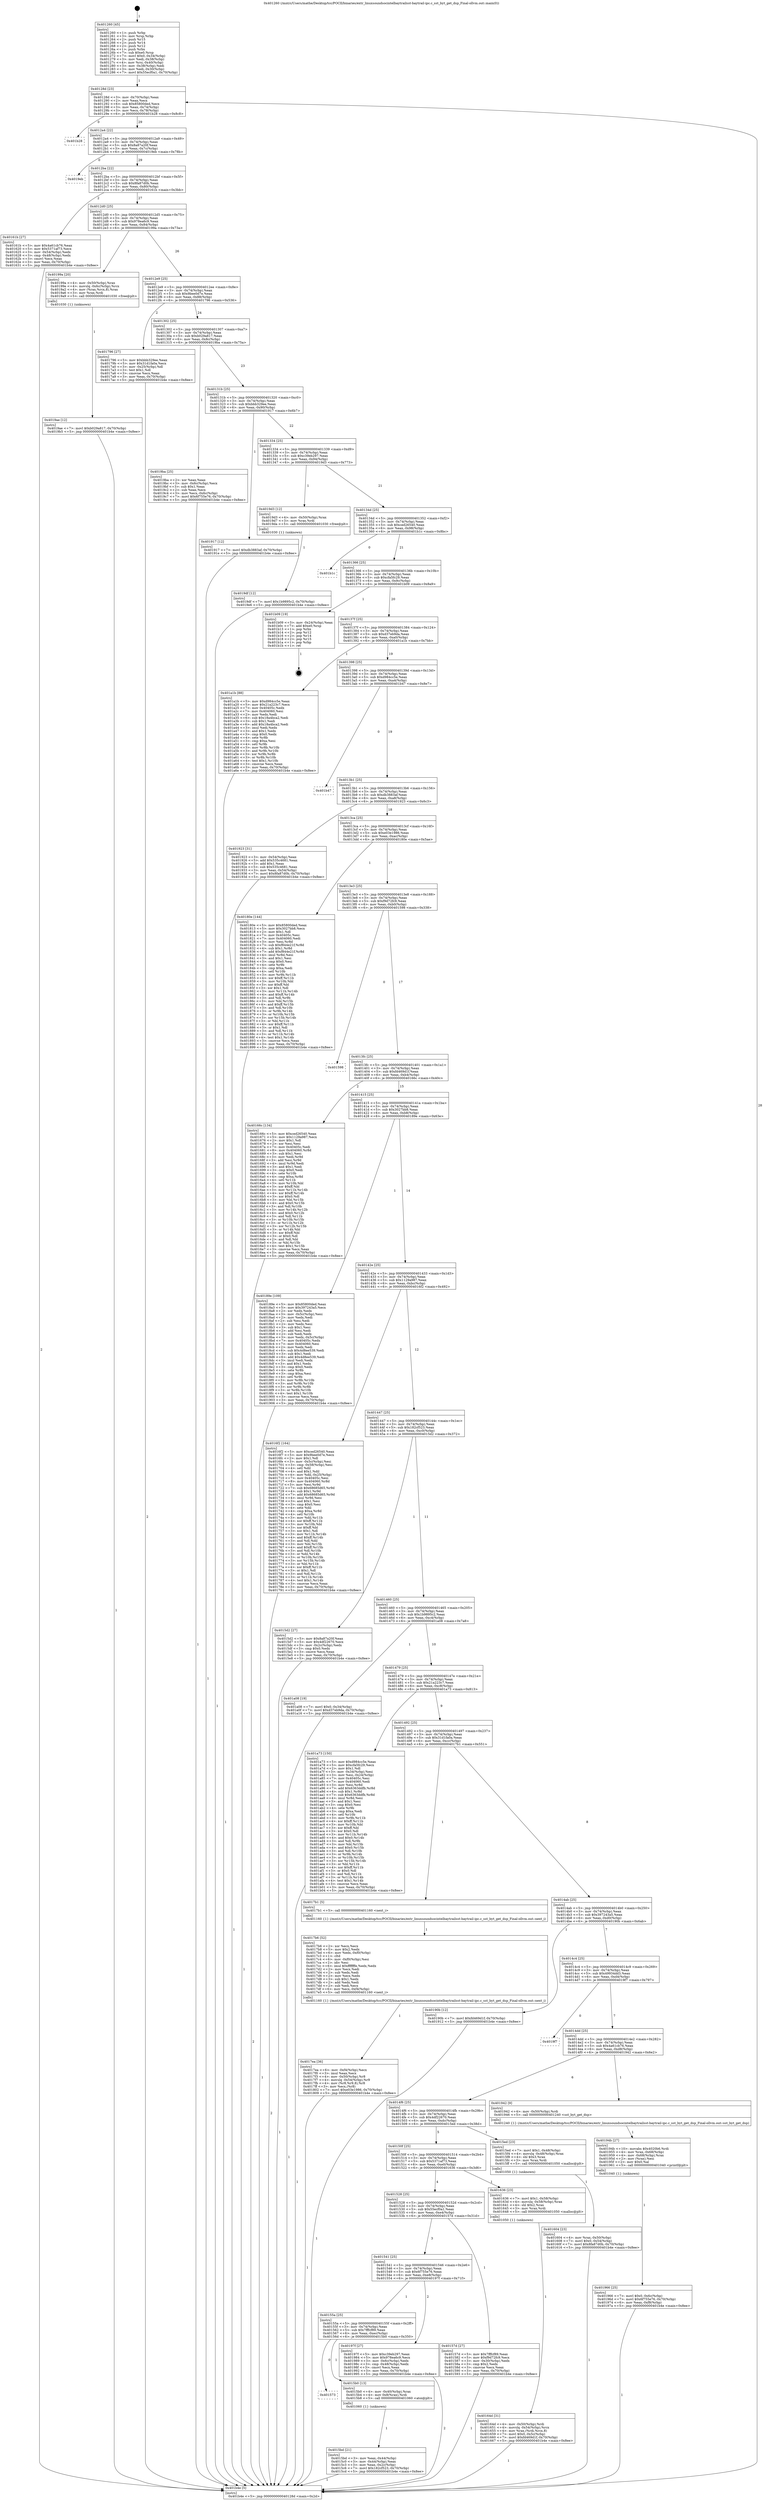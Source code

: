 digraph "0x401260" {
  label = "0x401260 (/mnt/c/Users/mathe/Desktop/tcc/POCII/binaries/extr_linuxsoundsocintelbaytrailsst-baytrail-ipc.c_sst_byt_get_dsp_Final-ollvm.out::main(0))"
  labelloc = "t"
  node[shape=record]

  Entry [label="",width=0.3,height=0.3,shape=circle,fillcolor=black,style=filled]
  "0x40128d" [label="{
     0x40128d [23]\l
     | [instrs]\l
     &nbsp;&nbsp;0x40128d \<+3\>: mov -0x70(%rbp),%eax\l
     &nbsp;&nbsp;0x401290 \<+2\>: mov %eax,%ecx\l
     &nbsp;&nbsp;0x401292 \<+6\>: sub $0x85800ded,%ecx\l
     &nbsp;&nbsp;0x401298 \<+3\>: mov %eax,-0x74(%rbp)\l
     &nbsp;&nbsp;0x40129b \<+3\>: mov %ecx,-0x78(%rbp)\l
     &nbsp;&nbsp;0x40129e \<+6\>: je 0000000000401b28 \<main+0x8c8\>\l
  }"]
  "0x401b28" [label="{
     0x401b28\l
  }", style=dashed]
  "0x4012a4" [label="{
     0x4012a4 [22]\l
     | [instrs]\l
     &nbsp;&nbsp;0x4012a4 \<+5\>: jmp 00000000004012a9 \<main+0x49\>\l
     &nbsp;&nbsp;0x4012a9 \<+3\>: mov -0x74(%rbp),%eax\l
     &nbsp;&nbsp;0x4012ac \<+5\>: sub $0x8a87a20f,%eax\l
     &nbsp;&nbsp;0x4012b1 \<+3\>: mov %eax,-0x7c(%rbp)\l
     &nbsp;&nbsp;0x4012b4 \<+6\>: je 00000000004019eb \<main+0x78b\>\l
  }"]
  Exit [label="",width=0.3,height=0.3,shape=circle,fillcolor=black,style=filled,peripheries=2]
  "0x4019eb" [label="{
     0x4019eb\l
  }", style=dashed]
  "0x4012ba" [label="{
     0x4012ba [22]\l
     | [instrs]\l
     &nbsp;&nbsp;0x4012ba \<+5\>: jmp 00000000004012bf \<main+0x5f\>\l
     &nbsp;&nbsp;0x4012bf \<+3\>: mov -0x74(%rbp),%eax\l
     &nbsp;&nbsp;0x4012c2 \<+5\>: sub $0x8fa87d0b,%eax\l
     &nbsp;&nbsp;0x4012c7 \<+3\>: mov %eax,-0x80(%rbp)\l
     &nbsp;&nbsp;0x4012ca \<+6\>: je 000000000040161b \<main+0x3bb\>\l
  }"]
  "0x4019df" [label="{
     0x4019df [12]\l
     | [instrs]\l
     &nbsp;&nbsp;0x4019df \<+7\>: movl $0x1b9895c2,-0x70(%rbp)\l
     &nbsp;&nbsp;0x4019e6 \<+5\>: jmp 0000000000401b4e \<main+0x8ee\>\l
  }"]
  "0x40161b" [label="{
     0x40161b [27]\l
     | [instrs]\l
     &nbsp;&nbsp;0x40161b \<+5\>: mov $0x4a61cb76,%eax\l
     &nbsp;&nbsp;0x401620 \<+5\>: mov $0x5371af73,%ecx\l
     &nbsp;&nbsp;0x401625 \<+3\>: mov -0x54(%rbp),%edx\l
     &nbsp;&nbsp;0x401628 \<+3\>: cmp -0x48(%rbp),%edx\l
     &nbsp;&nbsp;0x40162b \<+3\>: cmovl %ecx,%eax\l
     &nbsp;&nbsp;0x40162e \<+3\>: mov %eax,-0x70(%rbp)\l
     &nbsp;&nbsp;0x401631 \<+5\>: jmp 0000000000401b4e \<main+0x8ee\>\l
  }"]
  "0x4012d0" [label="{
     0x4012d0 [25]\l
     | [instrs]\l
     &nbsp;&nbsp;0x4012d0 \<+5\>: jmp 00000000004012d5 \<main+0x75\>\l
     &nbsp;&nbsp;0x4012d5 \<+3\>: mov -0x74(%rbp),%eax\l
     &nbsp;&nbsp;0x4012d8 \<+5\>: sub $0x978ea6c9,%eax\l
     &nbsp;&nbsp;0x4012dd \<+6\>: mov %eax,-0x84(%rbp)\l
     &nbsp;&nbsp;0x4012e3 \<+6\>: je 000000000040199a \<main+0x73a\>\l
  }"]
  "0x4019ae" [label="{
     0x4019ae [12]\l
     | [instrs]\l
     &nbsp;&nbsp;0x4019ae \<+7\>: movl $0xb029a817,-0x70(%rbp)\l
     &nbsp;&nbsp;0x4019b5 \<+5\>: jmp 0000000000401b4e \<main+0x8ee\>\l
  }"]
  "0x40199a" [label="{
     0x40199a [20]\l
     | [instrs]\l
     &nbsp;&nbsp;0x40199a \<+4\>: mov -0x50(%rbp),%rax\l
     &nbsp;&nbsp;0x40199e \<+4\>: movslq -0x6c(%rbp),%rcx\l
     &nbsp;&nbsp;0x4019a2 \<+4\>: mov (%rax,%rcx,8),%rax\l
     &nbsp;&nbsp;0x4019a6 \<+3\>: mov %rax,%rdi\l
     &nbsp;&nbsp;0x4019a9 \<+5\>: call 0000000000401030 \<free@plt\>\l
     | [calls]\l
     &nbsp;&nbsp;0x401030 \{1\} (unknown)\l
  }"]
  "0x4012e9" [label="{
     0x4012e9 [25]\l
     | [instrs]\l
     &nbsp;&nbsp;0x4012e9 \<+5\>: jmp 00000000004012ee \<main+0x8e\>\l
     &nbsp;&nbsp;0x4012ee \<+3\>: mov -0x74(%rbp),%eax\l
     &nbsp;&nbsp;0x4012f1 \<+5\>: sub $0x9bee0d7e,%eax\l
     &nbsp;&nbsp;0x4012f6 \<+6\>: mov %eax,-0x88(%rbp)\l
     &nbsp;&nbsp;0x4012fc \<+6\>: je 0000000000401796 \<main+0x536\>\l
  }"]
  "0x401966" [label="{
     0x401966 [25]\l
     | [instrs]\l
     &nbsp;&nbsp;0x401966 \<+7\>: movl $0x0,-0x6c(%rbp)\l
     &nbsp;&nbsp;0x40196d \<+7\>: movl $0x6f755e76,-0x70(%rbp)\l
     &nbsp;&nbsp;0x401974 \<+6\>: mov %eax,-0xf8(%rbp)\l
     &nbsp;&nbsp;0x40197a \<+5\>: jmp 0000000000401b4e \<main+0x8ee\>\l
  }"]
  "0x401796" [label="{
     0x401796 [27]\l
     | [instrs]\l
     &nbsp;&nbsp;0x401796 \<+5\>: mov $0xbbb329ee,%eax\l
     &nbsp;&nbsp;0x40179b \<+5\>: mov $0x31d1fa0a,%ecx\l
     &nbsp;&nbsp;0x4017a0 \<+3\>: mov -0x25(%rbp),%dl\l
     &nbsp;&nbsp;0x4017a3 \<+3\>: test $0x1,%dl\l
     &nbsp;&nbsp;0x4017a6 \<+3\>: cmovne %ecx,%eax\l
     &nbsp;&nbsp;0x4017a9 \<+3\>: mov %eax,-0x70(%rbp)\l
     &nbsp;&nbsp;0x4017ac \<+5\>: jmp 0000000000401b4e \<main+0x8ee\>\l
  }"]
  "0x401302" [label="{
     0x401302 [25]\l
     | [instrs]\l
     &nbsp;&nbsp;0x401302 \<+5\>: jmp 0000000000401307 \<main+0xa7\>\l
     &nbsp;&nbsp;0x401307 \<+3\>: mov -0x74(%rbp),%eax\l
     &nbsp;&nbsp;0x40130a \<+5\>: sub $0xb029a817,%eax\l
     &nbsp;&nbsp;0x40130f \<+6\>: mov %eax,-0x8c(%rbp)\l
     &nbsp;&nbsp;0x401315 \<+6\>: je 00000000004019ba \<main+0x75a\>\l
  }"]
  "0x40194b" [label="{
     0x40194b [27]\l
     | [instrs]\l
     &nbsp;&nbsp;0x40194b \<+10\>: movabs $0x4020b6,%rdi\l
     &nbsp;&nbsp;0x401955 \<+4\>: mov %rax,-0x68(%rbp)\l
     &nbsp;&nbsp;0x401959 \<+4\>: mov -0x68(%rbp),%rax\l
     &nbsp;&nbsp;0x40195d \<+2\>: mov (%rax),%esi\l
     &nbsp;&nbsp;0x40195f \<+2\>: mov $0x0,%al\l
     &nbsp;&nbsp;0x401961 \<+5\>: call 0000000000401040 \<printf@plt\>\l
     | [calls]\l
     &nbsp;&nbsp;0x401040 \{1\} (unknown)\l
  }"]
  "0x4019ba" [label="{
     0x4019ba [25]\l
     | [instrs]\l
     &nbsp;&nbsp;0x4019ba \<+2\>: xor %eax,%eax\l
     &nbsp;&nbsp;0x4019bc \<+3\>: mov -0x6c(%rbp),%ecx\l
     &nbsp;&nbsp;0x4019bf \<+3\>: sub $0x1,%eax\l
     &nbsp;&nbsp;0x4019c2 \<+2\>: sub %eax,%ecx\l
     &nbsp;&nbsp;0x4019c4 \<+3\>: mov %ecx,-0x6c(%rbp)\l
     &nbsp;&nbsp;0x4019c7 \<+7\>: movl $0x6f755e76,-0x70(%rbp)\l
     &nbsp;&nbsp;0x4019ce \<+5\>: jmp 0000000000401b4e \<main+0x8ee\>\l
  }"]
  "0x40131b" [label="{
     0x40131b [25]\l
     | [instrs]\l
     &nbsp;&nbsp;0x40131b \<+5\>: jmp 0000000000401320 \<main+0xc0\>\l
     &nbsp;&nbsp;0x401320 \<+3\>: mov -0x74(%rbp),%eax\l
     &nbsp;&nbsp;0x401323 \<+5\>: sub $0xbbb329ee,%eax\l
     &nbsp;&nbsp;0x401328 \<+6\>: mov %eax,-0x90(%rbp)\l
     &nbsp;&nbsp;0x40132e \<+6\>: je 0000000000401917 \<main+0x6b7\>\l
  }"]
  "0x4017ea" [label="{
     0x4017ea [36]\l
     | [instrs]\l
     &nbsp;&nbsp;0x4017ea \<+6\>: mov -0xf4(%rbp),%ecx\l
     &nbsp;&nbsp;0x4017f0 \<+3\>: imul %eax,%ecx\l
     &nbsp;&nbsp;0x4017f3 \<+4\>: mov -0x50(%rbp),%r8\l
     &nbsp;&nbsp;0x4017f7 \<+4\>: movslq -0x54(%rbp),%r9\l
     &nbsp;&nbsp;0x4017fb \<+4\>: mov (%r8,%r9,8),%r8\l
     &nbsp;&nbsp;0x4017ff \<+3\>: mov %ecx,(%r8)\l
     &nbsp;&nbsp;0x401802 \<+7\>: movl $0xe03e1986,-0x70(%rbp)\l
     &nbsp;&nbsp;0x401809 \<+5\>: jmp 0000000000401b4e \<main+0x8ee\>\l
  }"]
  "0x401917" [label="{
     0x401917 [12]\l
     | [instrs]\l
     &nbsp;&nbsp;0x401917 \<+7\>: movl $0xdb3883af,-0x70(%rbp)\l
     &nbsp;&nbsp;0x40191e \<+5\>: jmp 0000000000401b4e \<main+0x8ee\>\l
  }"]
  "0x401334" [label="{
     0x401334 [25]\l
     | [instrs]\l
     &nbsp;&nbsp;0x401334 \<+5\>: jmp 0000000000401339 \<main+0xd9\>\l
     &nbsp;&nbsp;0x401339 \<+3\>: mov -0x74(%rbp),%eax\l
     &nbsp;&nbsp;0x40133c \<+5\>: sub $0xc39eb297,%eax\l
     &nbsp;&nbsp;0x401341 \<+6\>: mov %eax,-0x94(%rbp)\l
     &nbsp;&nbsp;0x401347 \<+6\>: je 00000000004019d3 \<main+0x773\>\l
  }"]
  "0x4017b6" [label="{
     0x4017b6 [52]\l
     | [instrs]\l
     &nbsp;&nbsp;0x4017b6 \<+2\>: xor %ecx,%ecx\l
     &nbsp;&nbsp;0x4017b8 \<+5\>: mov $0x2,%edx\l
     &nbsp;&nbsp;0x4017bd \<+6\>: mov %edx,-0xf0(%rbp)\l
     &nbsp;&nbsp;0x4017c3 \<+1\>: cltd\l
     &nbsp;&nbsp;0x4017c4 \<+6\>: mov -0xf0(%rbp),%esi\l
     &nbsp;&nbsp;0x4017ca \<+2\>: idiv %esi\l
     &nbsp;&nbsp;0x4017cc \<+6\>: imul $0xfffffffe,%edx,%edx\l
     &nbsp;&nbsp;0x4017d2 \<+2\>: mov %ecx,%edi\l
     &nbsp;&nbsp;0x4017d4 \<+2\>: sub %edx,%edi\l
     &nbsp;&nbsp;0x4017d6 \<+2\>: mov %ecx,%edx\l
     &nbsp;&nbsp;0x4017d8 \<+3\>: sub $0x1,%edx\l
     &nbsp;&nbsp;0x4017db \<+2\>: add %edx,%edi\l
     &nbsp;&nbsp;0x4017dd \<+2\>: sub %edi,%ecx\l
     &nbsp;&nbsp;0x4017df \<+6\>: mov %ecx,-0xf4(%rbp)\l
     &nbsp;&nbsp;0x4017e5 \<+5\>: call 0000000000401160 \<next_i\>\l
     | [calls]\l
     &nbsp;&nbsp;0x401160 \{1\} (/mnt/c/Users/mathe/Desktop/tcc/POCII/binaries/extr_linuxsoundsocintelbaytrailsst-baytrail-ipc.c_sst_byt_get_dsp_Final-ollvm.out::next_i)\l
  }"]
  "0x4019d3" [label="{
     0x4019d3 [12]\l
     | [instrs]\l
     &nbsp;&nbsp;0x4019d3 \<+4\>: mov -0x50(%rbp),%rax\l
     &nbsp;&nbsp;0x4019d7 \<+3\>: mov %rax,%rdi\l
     &nbsp;&nbsp;0x4019da \<+5\>: call 0000000000401030 \<free@plt\>\l
     | [calls]\l
     &nbsp;&nbsp;0x401030 \{1\} (unknown)\l
  }"]
  "0x40134d" [label="{
     0x40134d [25]\l
     | [instrs]\l
     &nbsp;&nbsp;0x40134d \<+5\>: jmp 0000000000401352 \<main+0xf2\>\l
     &nbsp;&nbsp;0x401352 \<+3\>: mov -0x74(%rbp),%eax\l
     &nbsp;&nbsp;0x401355 \<+5\>: sub $0xced26540,%eax\l
     &nbsp;&nbsp;0x40135a \<+6\>: mov %eax,-0x98(%rbp)\l
     &nbsp;&nbsp;0x401360 \<+6\>: je 0000000000401b1c \<main+0x8bc\>\l
  }"]
  "0x40164d" [label="{
     0x40164d [31]\l
     | [instrs]\l
     &nbsp;&nbsp;0x40164d \<+4\>: mov -0x50(%rbp),%rdi\l
     &nbsp;&nbsp;0x401651 \<+4\>: movslq -0x54(%rbp),%rcx\l
     &nbsp;&nbsp;0x401655 \<+4\>: mov %rax,(%rdi,%rcx,8)\l
     &nbsp;&nbsp;0x401659 \<+7\>: movl $0x0,-0x5c(%rbp)\l
     &nbsp;&nbsp;0x401660 \<+7\>: movl $0xfd469d1f,-0x70(%rbp)\l
     &nbsp;&nbsp;0x401667 \<+5\>: jmp 0000000000401b4e \<main+0x8ee\>\l
  }"]
  "0x401b1c" [label="{
     0x401b1c\l
  }", style=dashed]
  "0x401366" [label="{
     0x401366 [25]\l
     | [instrs]\l
     &nbsp;&nbsp;0x401366 \<+5\>: jmp 000000000040136b \<main+0x10b\>\l
     &nbsp;&nbsp;0x40136b \<+3\>: mov -0x74(%rbp),%eax\l
     &nbsp;&nbsp;0x40136e \<+5\>: sub $0xcfa5fc29,%eax\l
     &nbsp;&nbsp;0x401373 \<+6\>: mov %eax,-0x9c(%rbp)\l
     &nbsp;&nbsp;0x401379 \<+6\>: je 0000000000401b09 \<main+0x8a9\>\l
  }"]
  "0x401604" [label="{
     0x401604 [23]\l
     | [instrs]\l
     &nbsp;&nbsp;0x401604 \<+4\>: mov %rax,-0x50(%rbp)\l
     &nbsp;&nbsp;0x401608 \<+7\>: movl $0x0,-0x54(%rbp)\l
     &nbsp;&nbsp;0x40160f \<+7\>: movl $0x8fa87d0b,-0x70(%rbp)\l
     &nbsp;&nbsp;0x401616 \<+5\>: jmp 0000000000401b4e \<main+0x8ee\>\l
  }"]
  "0x401b09" [label="{
     0x401b09 [19]\l
     | [instrs]\l
     &nbsp;&nbsp;0x401b09 \<+3\>: mov -0x24(%rbp),%eax\l
     &nbsp;&nbsp;0x401b0c \<+7\>: add $0xe0,%rsp\l
     &nbsp;&nbsp;0x401b13 \<+1\>: pop %rbx\l
     &nbsp;&nbsp;0x401b14 \<+2\>: pop %r12\l
     &nbsp;&nbsp;0x401b16 \<+2\>: pop %r14\l
     &nbsp;&nbsp;0x401b18 \<+2\>: pop %r15\l
     &nbsp;&nbsp;0x401b1a \<+1\>: pop %rbp\l
     &nbsp;&nbsp;0x401b1b \<+1\>: ret\l
  }"]
  "0x40137f" [label="{
     0x40137f [25]\l
     | [instrs]\l
     &nbsp;&nbsp;0x40137f \<+5\>: jmp 0000000000401384 \<main+0x124\>\l
     &nbsp;&nbsp;0x401384 \<+3\>: mov -0x74(%rbp),%eax\l
     &nbsp;&nbsp;0x401387 \<+5\>: sub $0xd37eb9da,%eax\l
     &nbsp;&nbsp;0x40138c \<+6\>: mov %eax,-0xa0(%rbp)\l
     &nbsp;&nbsp;0x401392 \<+6\>: je 0000000000401a1b \<main+0x7bb\>\l
  }"]
  "0x4015bd" [label="{
     0x4015bd [21]\l
     | [instrs]\l
     &nbsp;&nbsp;0x4015bd \<+3\>: mov %eax,-0x44(%rbp)\l
     &nbsp;&nbsp;0x4015c0 \<+3\>: mov -0x44(%rbp),%eax\l
     &nbsp;&nbsp;0x4015c3 \<+3\>: mov %eax,-0x2c(%rbp)\l
     &nbsp;&nbsp;0x4015c6 \<+7\>: movl $0x182cf523,-0x70(%rbp)\l
     &nbsp;&nbsp;0x4015cd \<+5\>: jmp 0000000000401b4e \<main+0x8ee\>\l
  }"]
  "0x401a1b" [label="{
     0x401a1b [88]\l
     | [instrs]\l
     &nbsp;&nbsp;0x401a1b \<+5\>: mov $0xd984cc5e,%eax\l
     &nbsp;&nbsp;0x401a20 \<+5\>: mov $0x21a223c7,%ecx\l
     &nbsp;&nbsp;0x401a25 \<+7\>: mov 0x40405c,%edx\l
     &nbsp;&nbsp;0x401a2c \<+7\>: mov 0x404060,%esi\l
     &nbsp;&nbsp;0x401a33 \<+2\>: mov %edx,%edi\l
     &nbsp;&nbsp;0x401a35 \<+6\>: sub $0x18a4bca2,%edi\l
     &nbsp;&nbsp;0x401a3b \<+3\>: sub $0x1,%edi\l
     &nbsp;&nbsp;0x401a3e \<+6\>: add $0x18a4bca2,%edi\l
     &nbsp;&nbsp;0x401a44 \<+3\>: imul %edi,%edx\l
     &nbsp;&nbsp;0x401a47 \<+3\>: and $0x1,%edx\l
     &nbsp;&nbsp;0x401a4a \<+3\>: cmp $0x0,%edx\l
     &nbsp;&nbsp;0x401a4d \<+4\>: sete %r8b\l
     &nbsp;&nbsp;0x401a51 \<+3\>: cmp $0xa,%esi\l
     &nbsp;&nbsp;0x401a54 \<+4\>: setl %r9b\l
     &nbsp;&nbsp;0x401a58 \<+3\>: mov %r8b,%r10b\l
     &nbsp;&nbsp;0x401a5b \<+3\>: and %r9b,%r10b\l
     &nbsp;&nbsp;0x401a5e \<+3\>: xor %r9b,%r8b\l
     &nbsp;&nbsp;0x401a61 \<+3\>: or %r8b,%r10b\l
     &nbsp;&nbsp;0x401a64 \<+4\>: test $0x1,%r10b\l
     &nbsp;&nbsp;0x401a68 \<+3\>: cmovne %ecx,%eax\l
     &nbsp;&nbsp;0x401a6b \<+3\>: mov %eax,-0x70(%rbp)\l
     &nbsp;&nbsp;0x401a6e \<+5\>: jmp 0000000000401b4e \<main+0x8ee\>\l
  }"]
  "0x401398" [label="{
     0x401398 [25]\l
     | [instrs]\l
     &nbsp;&nbsp;0x401398 \<+5\>: jmp 000000000040139d \<main+0x13d\>\l
     &nbsp;&nbsp;0x40139d \<+3\>: mov -0x74(%rbp),%eax\l
     &nbsp;&nbsp;0x4013a0 \<+5\>: sub $0xd984cc5e,%eax\l
     &nbsp;&nbsp;0x4013a5 \<+6\>: mov %eax,-0xa4(%rbp)\l
     &nbsp;&nbsp;0x4013ab \<+6\>: je 0000000000401b47 \<main+0x8e7\>\l
  }"]
  "0x401573" [label="{
     0x401573\l
  }", style=dashed]
  "0x401b47" [label="{
     0x401b47\l
  }", style=dashed]
  "0x4013b1" [label="{
     0x4013b1 [25]\l
     | [instrs]\l
     &nbsp;&nbsp;0x4013b1 \<+5\>: jmp 00000000004013b6 \<main+0x156\>\l
     &nbsp;&nbsp;0x4013b6 \<+3\>: mov -0x74(%rbp),%eax\l
     &nbsp;&nbsp;0x4013b9 \<+5\>: sub $0xdb3883af,%eax\l
     &nbsp;&nbsp;0x4013be \<+6\>: mov %eax,-0xa8(%rbp)\l
     &nbsp;&nbsp;0x4013c4 \<+6\>: je 0000000000401923 \<main+0x6c3\>\l
  }"]
  "0x4015b0" [label="{
     0x4015b0 [13]\l
     | [instrs]\l
     &nbsp;&nbsp;0x4015b0 \<+4\>: mov -0x40(%rbp),%rax\l
     &nbsp;&nbsp;0x4015b4 \<+4\>: mov 0x8(%rax),%rdi\l
     &nbsp;&nbsp;0x4015b8 \<+5\>: call 0000000000401060 \<atoi@plt\>\l
     | [calls]\l
     &nbsp;&nbsp;0x401060 \{1\} (unknown)\l
  }"]
  "0x401923" [label="{
     0x401923 [31]\l
     | [instrs]\l
     &nbsp;&nbsp;0x401923 \<+3\>: mov -0x54(%rbp),%eax\l
     &nbsp;&nbsp;0x401926 \<+5\>: add $0x535c4681,%eax\l
     &nbsp;&nbsp;0x40192b \<+3\>: add $0x1,%eax\l
     &nbsp;&nbsp;0x40192e \<+5\>: sub $0x535c4681,%eax\l
     &nbsp;&nbsp;0x401933 \<+3\>: mov %eax,-0x54(%rbp)\l
     &nbsp;&nbsp;0x401936 \<+7\>: movl $0x8fa87d0b,-0x70(%rbp)\l
     &nbsp;&nbsp;0x40193d \<+5\>: jmp 0000000000401b4e \<main+0x8ee\>\l
  }"]
  "0x4013ca" [label="{
     0x4013ca [25]\l
     | [instrs]\l
     &nbsp;&nbsp;0x4013ca \<+5\>: jmp 00000000004013cf \<main+0x16f\>\l
     &nbsp;&nbsp;0x4013cf \<+3\>: mov -0x74(%rbp),%eax\l
     &nbsp;&nbsp;0x4013d2 \<+5\>: sub $0xe03e1986,%eax\l
     &nbsp;&nbsp;0x4013d7 \<+6\>: mov %eax,-0xac(%rbp)\l
     &nbsp;&nbsp;0x4013dd \<+6\>: je 000000000040180e \<main+0x5ae\>\l
  }"]
  "0x40155a" [label="{
     0x40155a [25]\l
     | [instrs]\l
     &nbsp;&nbsp;0x40155a \<+5\>: jmp 000000000040155f \<main+0x2ff\>\l
     &nbsp;&nbsp;0x40155f \<+3\>: mov -0x74(%rbp),%eax\l
     &nbsp;&nbsp;0x401562 \<+5\>: sub $0x7fffcf89,%eax\l
     &nbsp;&nbsp;0x401567 \<+6\>: mov %eax,-0xec(%rbp)\l
     &nbsp;&nbsp;0x40156d \<+6\>: je 00000000004015b0 \<main+0x350\>\l
  }"]
  "0x40180e" [label="{
     0x40180e [144]\l
     | [instrs]\l
     &nbsp;&nbsp;0x40180e \<+5\>: mov $0x85800ded,%eax\l
     &nbsp;&nbsp;0x401813 \<+5\>: mov $0x3027bb8,%ecx\l
     &nbsp;&nbsp;0x401818 \<+2\>: mov $0x1,%dl\l
     &nbsp;&nbsp;0x40181a \<+7\>: mov 0x40405c,%esi\l
     &nbsp;&nbsp;0x401821 \<+7\>: mov 0x404060,%edi\l
     &nbsp;&nbsp;0x401828 \<+3\>: mov %esi,%r8d\l
     &nbsp;&nbsp;0x40182b \<+7\>: sub $0xf844e21f,%r8d\l
     &nbsp;&nbsp;0x401832 \<+4\>: sub $0x1,%r8d\l
     &nbsp;&nbsp;0x401836 \<+7\>: add $0xf844e21f,%r8d\l
     &nbsp;&nbsp;0x40183d \<+4\>: imul %r8d,%esi\l
     &nbsp;&nbsp;0x401841 \<+3\>: and $0x1,%esi\l
     &nbsp;&nbsp;0x401844 \<+3\>: cmp $0x0,%esi\l
     &nbsp;&nbsp;0x401847 \<+4\>: sete %r9b\l
     &nbsp;&nbsp;0x40184b \<+3\>: cmp $0xa,%edi\l
     &nbsp;&nbsp;0x40184e \<+4\>: setl %r10b\l
     &nbsp;&nbsp;0x401852 \<+3\>: mov %r9b,%r11b\l
     &nbsp;&nbsp;0x401855 \<+4\>: xor $0xff,%r11b\l
     &nbsp;&nbsp;0x401859 \<+3\>: mov %r10b,%bl\l
     &nbsp;&nbsp;0x40185c \<+3\>: xor $0xff,%bl\l
     &nbsp;&nbsp;0x40185f \<+3\>: xor $0x1,%dl\l
     &nbsp;&nbsp;0x401862 \<+3\>: mov %r11b,%r14b\l
     &nbsp;&nbsp;0x401865 \<+4\>: and $0xff,%r14b\l
     &nbsp;&nbsp;0x401869 \<+3\>: and %dl,%r9b\l
     &nbsp;&nbsp;0x40186c \<+3\>: mov %bl,%r15b\l
     &nbsp;&nbsp;0x40186f \<+4\>: and $0xff,%r15b\l
     &nbsp;&nbsp;0x401873 \<+3\>: and %dl,%r10b\l
     &nbsp;&nbsp;0x401876 \<+3\>: or %r9b,%r14b\l
     &nbsp;&nbsp;0x401879 \<+3\>: or %r10b,%r15b\l
     &nbsp;&nbsp;0x40187c \<+3\>: xor %r15b,%r14b\l
     &nbsp;&nbsp;0x40187f \<+3\>: or %bl,%r11b\l
     &nbsp;&nbsp;0x401882 \<+4\>: xor $0xff,%r11b\l
     &nbsp;&nbsp;0x401886 \<+3\>: or $0x1,%dl\l
     &nbsp;&nbsp;0x401889 \<+3\>: and %dl,%r11b\l
     &nbsp;&nbsp;0x40188c \<+3\>: or %r11b,%r14b\l
     &nbsp;&nbsp;0x40188f \<+4\>: test $0x1,%r14b\l
     &nbsp;&nbsp;0x401893 \<+3\>: cmovne %ecx,%eax\l
     &nbsp;&nbsp;0x401896 \<+3\>: mov %eax,-0x70(%rbp)\l
     &nbsp;&nbsp;0x401899 \<+5\>: jmp 0000000000401b4e \<main+0x8ee\>\l
  }"]
  "0x4013e3" [label="{
     0x4013e3 [25]\l
     | [instrs]\l
     &nbsp;&nbsp;0x4013e3 \<+5\>: jmp 00000000004013e8 \<main+0x188\>\l
     &nbsp;&nbsp;0x4013e8 \<+3\>: mov -0x74(%rbp),%eax\l
     &nbsp;&nbsp;0x4013eb \<+5\>: sub $0xf9d72fc9,%eax\l
     &nbsp;&nbsp;0x4013f0 \<+6\>: mov %eax,-0xb0(%rbp)\l
     &nbsp;&nbsp;0x4013f6 \<+6\>: je 0000000000401598 \<main+0x338\>\l
  }"]
  "0x40197f" [label="{
     0x40197f [27]\l
     | [instrs]\l
     &nbsp;&nbsp;0x40197f \<+5\>: mov $0xc39eb297,%eax\l
     &nbsp;&nbsp;0x401984 \<+5\>: mov $0x978ea6c9,%ecx\l
     &nbsp;&nbsp;0x401989 \<+3\>: mov -0x6c(%rbp),%edx\l
     &nbsp;&nbsp;0x40198c \<+3\>: cmp -0x48(%rbp),%edx\l
     &nbsp;&nbsp;0x40198f \<+3\>: cmovl %ecx,%eax\l
     &nbsp;&nbsp;0x401992 \<+3\>: mov %eax,-0x70(%rbp)\l
     &nbsp;&nbsp;0x401995 \<+5\>: jmp 0000000000401b4e \<main+0x8ee\>\l
  }"]
  "0x401598" [label="{
     0x401598\l
  }", style=dashed]
  "0x4013fc" [label="{
     0x4013fc [25]\l
     | [instrs]\l
     &nbsp;&nbsp;0x4013fc \<+5\>: jmp 0000000000401401 \<main+0x1a1\>\l
     &nbsp;&nbsp;0x401401 \<+3\>: mov -0x74(%rbp),%eax\l
     &nbsp;&nbsp;0x401404 \<+5\>: sub $0xfd469d1f,%eax\l
     &nbsp;&nbsp;0x401409 \<+6\>: mov %eax,-0xb4(%rbp)\l
     &nbsp;&nbsp;0x40140f \<+6\>: je 000000000040166c \<main+0x40c\>\l
  }"]
  "0x401260" [label="{
     0x401260 [45]\l
     | [instrs]\l
     &nbsp;&nbsp;0x401260 \<+1\>: push %rbp\l
     &nbsp;&nbsp;0x401261 \<+3\>: mov %rsp,%rbp\l
     &nbsp;&nbsp;0x401264 \<+2\>: push %r15\l
     &nbsp;&nbsp;0x401266 \<+2\>: push %r14\l
     &nbsp;&nbsp;0x401268 \<+2\>: push %r12\l
     &nbsp;&nbsp;0x40126a \<+1\>: push %rbx\l
     &nbsp;&nbsp;0x40126b \<+7\>: sub $0xe0,%rsp\l
     &nbsp;&nbsp;0x401272 \<+7\>: movl $0x0,-0x34(%rbp)\l
     &nbsp;&nbsp;0x401279 \<+3\>: mov %edi,-0x38(%rbp)\l
     &nbsp;&nbsp;0x40127c \<+4\>: mov %rsi,-0x40(%rbp)\l
     &nbsp;&nbsp;0x401280 \<+3\>: mov -0x38(%rbp),%edi\l
     &nbsp;&nbsp;0x401283 \<+3\>: mov %edi,-0x30(%rbp)\l
     &nbsp;&nbsp;0x401286 \<+7\>: movl $0x55ecf0a1,-0x70(%rbp)\l
  }"]
  "0x40166c" [label="{
     0x40166c [134]\l
     | [instrs]\l
     &nbsp;&nbsp;0x40166c \<+5\>: mov $0xced26540,%eax\l
     &nbsp;&nbsp;0x401671 \<+5\>: mov $0x1129a987,%ecx\l
     &nbsp;&nbsp;0x401676 \<+2\>: mov $0x1,%dl\l
     &nbsp;&nbsp;0x401678 \<+2\>: xor %esi,%esi\l
     &nbsp;&nbsp;0x40167a \<+7\>: mov 0x40405c,%edi\l
     &nbsp;&nbsp;0x401681 \<+8\>: mov 0x404060,%r8d\l
     &nbsp;&nbsp;0x401689 \<+3\>: sub $0x1,%esi\l
     &nbsp;&nbsp;0x40168c \<+3\>: mov %edi,%r9d\l
     &nbsp;&nbsp;0x40168f \<+3\>: add %esi,%r9d\l
     &nbsp;&nbsp;0x401692 \<+4\>: imul %r9d,%edi\l
     &nbsp;&nbsp;0x401696 \<+3\>: and $0x1,%edi\l
     &nbsp;&nbsp;0x401699 \<+3\>: cmp $0x0,%edi\l
     &nbsp;&nbsp;0x40169c \<+4\>: sete %r10b\l
     &nbsp;&nbsp;0x4016a0 \<+4\>: cmp $0xa,%r8d\l
     &nbsp;&nbsp;0x4016a4 \<+4\>: setl %r11b\l
     &nbsp;&nbsp;0x4016a8 \<+3\>: mov %r10b,%bl\l
     &nbsp;&nbsp;0x4016ab \<+3\>: xor $0xff,%bl\l
     &nbsp;&nbsp;0x4016ae \<+3\>: mov %r11b,%r14b\l
     &nbsp;&nbsp;0x4016b1 \<+4\>: xor $0xff,%r14b\l
     &nbsp;&nbsp;0x4016b5 \<+3\>: xor $0x0,%dl\l
     &nbsp;&nbsp;0x4016b8 \<+3\>: mov %bl,%r15b\l
     &nbsp;&nbsp;0x4016bb \<+4\>: and $0x0,%r15b\l
     &nbsp;&nbsp;0x4016bf \<+3\>: and %dl,%r10b\l
     &nbsp;&nbsp;0x4016c2 \<+3\>: mov %r14b,%r12b\l
     &nbsp;&nbsp;0x4016c5 \<+4\>: and $0x0,%r12b\l
     &nbsp;&nbsp;0x4016c9 \<+3\>: and %dl,%r11b\l
     &nbsp;&nbsp;0x4016cc \<+3\>: or %r10b,%r15b\l
     &nbsp;&nbsp;0x4016cf \<+3\>: or %r11b,%r12b\l
     &nbsp;&nbsp;0x4016d2 \<+3\>: xor %r12b,%r15b\l
     &nbsp;&nbsp;0x4016d5 \<+3\>: or %r14b,%bl\l
     &nbsp;&nbsp;0x4016d8 \<+3\>: xor $0xff,%bl\l
     &nbsp;&nbsp;0x4016db \<+3\>: or $0x0,%dl\l
     &nbsp;&nbsp;0x4016de \<+2\>: and %dl,%bl\l
     &nbsp;&nbsp;0x4016e0 \<+3\>: or %bl,%r15b\l
     &nbsp;&nbsp;0x4016e3 \<+4\>: test $0x1,%r15b\l
     &nbsp;&nbsp;0x4016e7 \<+3\>: cmovne %ecx,%eax\l
     &nbsp;&nbsp;0x4016ea \<+3\>: mov %eax,-0x70(%rbp)\l
     &nbsp;&nbsp;0x4016ed \<+5\>: jmp 0000000000401b4e \<main+0x8ee\>\l
  }"]
  "0x401415" [label="{
     0x401415 [25]\l
     | [instrs]\l
     &nbsp;&nbsp;0x401415 \<+5\>: jmp 000000000040141a \<main+0x1ba\>\l
     &nbsp;&nbsp;0x40141a \<+3\>: mov -0x74(%rbp),%eax\l
     &nbsp;&nbsp;0x40141d \<+5\>: sub $0x3027bb8,%eax\l
     &nbsp;&nbsp;0x401422 \<+6\>: mov %eax,-0xb8(%rbp)\l
     &nbsp;&nbsp;0x401428 \<+6\>: je 000000000040189e \<main+0x63e\>\l
  }"]
  "0x401b4e" [label="{
     0x401b4e [5]\l
     | [instrs]\l
     &nbsp;&nbsp;0x401b4e \<+5\>: jmp 000000000040128d \<main+0x2d\>\l
  }"]
  "0x40189e" [label="{
     0x40189e [109]\l
     | [instrs]\l
     &nbsp;&nbsp;0x40189e \<+5\>: mov $0x85800ded,%eax\l
     &nbsp;&nbsp;0x4018a3 \<+5\>: mov $0x397243a5,%ecx\l
     &nbsp;&nbsp;0x4018a8 \<+2\>: xor %edx,%edx\l
     &nbsp;&nbsp;0x4018aa \<+3\>: mov -0x5c(%rbp),%esi\l
     &nbsp;&nbsp;0x4018ad \<+2\>: mov %edx,%edi\l
     &nbsp;&nbsp;0x4018af \<+2\>: sub %esi,%edi\l
     &nbsp;&nbsp;0x4018b1 \<+2\>: mov %edx,%esi\l
     &nbsp;&nbsp;0x4018b3 \<+3\>: sub $0x1,%esi\l
     &nbsp;&nbsp;0x4018b6 \<+2\>: add %esi,%edi\l
     &nbsp;&nbsp;0x4018b8 \<+2\>: sub %edi,%edx\l
     &nbsp;&nbsp;0x4018ba \<+3\>: mov %edx,-0x5c(%rbp)\l
     &nbsp;&nbsp;0x4018bd \<+7\>: mov 0x40405c,%edx\l
     &nbsp;&nbsp;0x4018c4 \<+7\>: mov 0x404060,%esi\l
     &nbsp;&nbsp;0x4018cb \<+2\>: mov %edx,%edi\l
     &nbsp;&nbsp;0x4018cd \<+6\>: sub $0x4d8ee539,%edi\l
     &nbsp;&nbsp;0x4018d3 \<+3\>: sub $0x1,%edi\l
     &nbsp;&nbsp;0x4018d6 \<+6\>: add $0x4d8ee539,%edi\l
     &nbsp;&nbsp;0x4018dc \<+3\>: imul %edi,%edx\l
     &nbsp;&nbsp;0x4018df \<+3\>: and $0x1,%edx\l
     &nbsp;&nbsp;0x4018e2 \<+3\>: cmp $0x0,%edx\l
     &nbsp;&nbsp;0x4018e5 \<+4\>: sete %r8b\l
     &nbsp;&nbsp;0x4018e9 \<+3\>: cmp $0xa,%esi\l
     &nbsp;&nbsp;0x4018ec \<+4\>: setl %r9b\l
     &nbsp;&nbsp;0x4018f0 \<+3\>: mov %r8b,%r10b\l
     &nbsp;&nbsp;0x4018f3 \<+3\>: and %r9b,%r10b\l
     &nbsp;&nbsp;0x4018f6 \<+3\>: xor %r9b,%r8b\l
     &nbsp;&nbsp;0x4018f9 \<+3\>: or %r8b,%r10b\l
     &nbsp;&nbsp;0x4018fc \<+4\>: test $0x1,%r10b\l
     &nbsp;&nbsp;0x401900 \<+3\>: cmovne %ecx,%eax\l
     &nbsp;&nbsp;0x401903 \<+3\>: mov %eax,-0x70(%rbp)\l
     &nbsp;&nbsp;0x401906 \<+5\>: jmp 0000000000401b4e \<main+0x8ee\>\l
  }"]
  "0x40142e" [label="{
     0x40142e [25]\l
     | [instrs]\l
     &nbsp;&nbsp;0x40142e \<+5\>: jmp 0000000000401433 \<main+0x1d3\>\l
     &nbsp;&nbsp;0x401433 \<+3\>: mov -0x74(%rbp),%eax\l
     &nbsp;&nbsp;0x401436 \<+5\>: sub $0x1129a987,%eax\l
     &nbsp;&nbsp;0x40143b \<+6\>: mov %eax,-0xbc(%rbp)\l
     &nbsp;&nbsp;0x401441 \<+6\>: je 00000000004016f2 \<main+0x492\>\l
  }"]
  "0x401541" [label="{
     0x401541 [25]\l
     | [instrs]\l
     &nbsp;&nbsp;0x401541 \<+5\>: jmp 0000000000401546 \<main+0x2e6\>\l
     &nbsp;&nbsp;0x401546 \<+3\>: mov -0x74(%rbp),%eax\l
     &nbsp;&nbsp;0x401549 \<+5\>: sub $0x6f755e76,%eax\l
     &nbsp;&nbsp;0x40154e \<+6\>: mov %eax,-0xe8(%rbp)\l
     &nbsp;&nbsp;0x401554 \<+6\>: je 000000000040197f \<main+0x71f\>\l
  }"]
  "0x4016f2" [label="{
     0x4016f2 [164]\l
     | [instrs]\l
     &nbsp;&nbsp;0x4016f2 \<+5\>: mov $0xced26540,%eax\l
     &nbsp;&nbsp;0x4016f7 \<+5\>: mov $0x9bee0d7e,%ecx\l
     &nbsp;&nbsp;0x4016fc \<+2\>: mov $0x1,%dl\l
     &nbsp;&nbsp;0x4016fe \<+3\>: mov -0x5c(%rbp),%esi\l
     &nbsp;&nbsp;0x401701 \<+3\>: cmp -0x58(%rbp),%esi\l
     &nbsp;&nbsp;0x401704 \<+4\>: setl %dil\l
     &nbsp;&nbsp;0x401708 \<+4\>: and $0x1,%dil\l
     &nbsp;&nbsp;0x40170c \<+4\>: mov %dil,-0x25(%rbp)\l
     &nbsp;&nbsp;0x401710 \<+7\>: mov 0x40405c,%esi\l
     &nbsp;&nbsp;0x401717 \<+8\>: mov 0x404060,%r8d\l
     &nbsp;&nbsp;0x40171f \<+3\>: mov %esi,%r9d\l
     &nbsp;&nbsp;0x401722 \<+7\>: sub $0x68685d65,%r9d\l
     &nbsp;&nbsp;0x401729 \<+4\>: sub $0x1,%r9d\l
     &nbsp;&nbsp;0x40172d \<+7\>: add $0x68685d65,%r9d\l
     &nbsp;&nbsp;0x401734 \<+4\>: imul %r9d,%esi\l
     &nbsp;&nbsp;0x401738 \<+3\>: and $0x1,%esi\l
     &nbsp;&nbsp;0x40173b \<+3\>: cmp $0x0,%esi\l
     &nbsp;&nbsp;0x40173e \<+4\>: sete %dil\l
     &nbsp;&nbsp;0x401742 \<+4\>: cmp $0xa,%r8d\l
     &nbsp;&nbsp;0x401746 \<+4\>: setl %r10b\l
     &nbsp;&nbsp;0x40174a \<+3\>: mov %dil,%r11b\l
     &nbsp;&nbsp;0x40174d \<+4\>: xor $0xff,%r11b\l
     &nbsp;&nbsp;0x401751 \<+3\>: mov %r10b,%bl\l
     &nbsp;&nbsp;0x401754 \<+3\>: xor $0xff,%bl\l
     &nbsp;&nbsp;0x401757 \<+3\>: xor $0x1,%dl\l
     &nbsp;&nbsp;0x40175a \<+3\>: mov %r11b,%r14b\l
     &nbsp;&nbsp;0x40175d \<+4\>: and $0xff,%r14b\l
     &nbsp;&nbsp;0x401761 \<+3\>: and %dl,%dil\l
     &nbsp;&nbsp;0x401764 \<+3\>: mov %bl,%r15b\l
     &nbsp;&nbsp;0x401767 \<+4\>: and $0xff,%r15b\l
     &nbsp;&nbsp;0x40176b \<+3\>: and %dl,%r10b\l
     &nbsp;&nbsp;0x40176e \<+3\>: or %dil,%r14b\l
     &nbsp;&nbsp;0x401771 \<+3\>: or %r10b,%r15b\l
     &nbsp;&nbsp;0x401774 \<+3\>: xor %r15b,%r14b\l
     &nbsp;&nbsp;0x401777 \<+3\>: or %bl,%r11b\l
     &nbsp;&nbsp;0x40177a \<+4\>: xor $0xff,%r11b\l
     &nbsp;&nbsp;0x40177e \<+3\>: or $0x1,%dl\l
     &nbsp;&nbsp;0x401781 \<+3\>: and %dl,%r11b\l
     &nbsp;&nbsp;0x401784 \<+3\>: or %r11b,%r14b\l
     &nbsp;&nbsp;0x401787 \<+4\>: test $0x1,%r14b\l
     &nbsp;&nbsp;0x40178b \<+3\>: cmovne %ecx,%eax\l
     &nbsp;&nbsp;0x40178e \<+3\>: mov %eax,-0x70(%rbp)\l
     &nbsp;&nbsp;0x401791 \<+5\>: jmp 0000000000401b4e \<main+0x8ee\>\l
  }"]
  "0x401447" [label="{
     0x401447 [25]\l
     | [instrs]\l
     &nbsp;&nbsp;0x401447 \<+5\>: jmp 000000000040144c \<main+0x1ec\>\l
     &nbsp;&nbsp;0x40144c \<+3\>: mov -0x74(%rbp),%eax\l
     &nbsp;&nbsp;0x40144f \<+5\>: sub $0x182cf523,%eax\l
     &nbsp;&nbsp;0x401454 \<+6\>: mov %eax,-0xc0(%rbp)\l
     &nbsp;&nbsp;0x40145a \<+6\>: je 00000000004015d2 \<main+0x372\>\l
  }"]
  "0x40157d" [label="{
     0x40157d [27]\l
     | [instrs]\l
     &nbsp;&nbsp;0x40157d \<+5\>: mov $0x7fffcf89,%eax\l
     &nbsp;&nbsp;0x401582 \<+5\>: mov $0xf9d72fc9,%ecx\l
     &nbsp;&nbsp;0x401587 \<+3\>: mov -0x30(%rbp),%edx\l
     &nbsp;&nbsp;0x40158a \<+3\>: cmp $0x2,%edx\l
     &nbsp;&nbsp;0x40158d \<+3\>: cmovne %ecx,%eax\l
     &nbsp;&nbsp;0x401590 \<+3\>: mov %eax,-0x70(%rbp)\l
     &nbsp;&nbsp;0x401593 \<+5\>: jmp 0000000000401b4e \<main+0x8ee\>\l
  }"]
  "0x4015d2" [label="{
     0x4015d2 [27]\l
     | [instrs]\l
     &nbsp;&nbsp;0x4015d2 \<+5\>: mov $0x8a87a20f,%eax\l
     &nbsp;&nbsp;0x4015d7 \<+5\>: mov $0x4df22670,%ecx\l
     &nbsp;&nbsp;0x4015dc \<+3\>: mov -0x2c(%rbp),%edx\l
     &nbsp;&nbsp;0x4015df \<+3\>: cmp $0x0,%edx\l
     &nbsp;&nbsp;0x4015e2 \<+3\>: cmove %ecx,%eax\l
     &nbsp;&nbsp;0x4015e5 \<+3\>: mov %eax,-0x70(%rbp)\l
     &nbsp;&nbsp;0x4015e8 \<+5\>: jmp 0000000000401b4e \<main+0x8ee\>\l
  }"]
  "0x401460" [label="{
     0x401460 [25]\l
     | [instrs]\l
     &nbsp;&nbsp;0x401460 \<+5\>: jmp 0000000000401465 \<main+0x205\>\l
     &nbsp;&nbsp;0x401465 \<+3\>: mov -0x74(%rbp),%eax\l
     &nbsp;&nbsp;0x401468 \<+5\>: sub $0x1b9895c2,%eax\l
     &nbsp;&nbsp;0x40146d \<+6\>: mov %eax,-0xc4(%rbp)\l
     &nbsp;&nbsp;0x401473 \<+6\>: je 0000000000401a08 \<main+0x7a8\>\l
  }"]
  "0x401528" [label="{
     0x401528 [25]\l
     | [instrs]\l
     &nbsp;&nbsp;0x401528 \<+5\>: jmp 000000000040152d \<main+0x2cd\>\l
     &nbsp;&nbsp;0x40152d \<+3\>: mov -0x74(%rbp),%eax\l
     &nbsp;&nbsp;0x401530 \<+5\>: sub $0x55ecf0a1,%eax\l
     &nbsp;&nbsp;0x401535 \<+6\>: mov %eax,-0xe4(%rbp)\l
     &nbsp;&nbsp;0x40153b \<+6\>: je 000000000040157d \<main+0x31d\>\l
  }"]
  "0x401a08" [label="{
     0x401a08 [19]\l
     | [instrs]\l
     &nbsp;&nbsp;0x401a08 \<+7\>: movl $0x0,-0x34(%rbp)\l
     &nbsp;&nbsp;0x401a0f \<+7\>: movl $0xd37eb9da,-0x70(%rbp)\l
     &nbsp;&nbsp;0x401a16 \<+5\>: jmp 0000000000401b4e \<main+0x8ee\>\l
  }"]
  "0x401479" [label="{
     0x401479 [25]\l
     | [instrs]\l
     &nbsp;&nbsp;0x401479 \<+5\>: jmp 000000000040147e \<main+0x21e\>\l
     &nbsp;&nbsp;0x40147e \<+3\>: mov -0x74(%rbp),%eax\l
     &nbsp;&nbsp;0x401481 \<+5\>: sub $0x21a223c7,%eax\l
     &nbsp;&nbsp;0x401486 \<+6\>: mov %eax,-0xc8(%rbp)\l
     &nbsp;&nbsp;0x40148c \<+6\>: je 0000000000401a73 \<main+0x813\>\l
  }"]
  "0x401636" [label="{
     0x401636 [23]\l
     | [instrs]\l
     &nbsp;&nbsp;0x401636 \<+7\>: movl $0x1,-0x58(%rbp)\l
     &nbsp;&nbsp;0x40163d \<+4\>: movslq -0x58(%rbp),%rax\l
     &nbsp;&nbsp;0x401641 \<+4\>: shl $0x2,%rax\l
     &nbsp;&nbsp;0x401645 \<+3\>: mov %rax,%rdi\l
     &nbsp;&nbsp;0x401648 \<+5\>: call 0000000000401050 \<malloc@plt\>\l
     | [calls]\l
     &nbsp;&nbsp;0x401050 \{1\} (unknown)\l
  }"]
  "0x401a73" [label="{
     0x401a73 [150]\l
     | [instrs]\l
     &nbsp;&nbsp;0x401a73 \<+5\>: mov $0xd984cc5e,%eax\l
     &nbsp;&nbsp;0x401a78 \<+5\>: mov $0xcfa5fc29,%ecx\l
     &nbsp;&nbsp;0x401a7d \<+2\>: mov $0x1,%dl\l
     &nbsp;&nbsp;0x401a7f \<+3\>: mov -0x34(%rbp),%esi\l
     &nbsp;&nbsp;0x401a82 \<+3\>: mov %esi,-0x24(%rbp)\l
     &nbsp;&nbsp;0x401a85 \<+7\>: mov 0x40405c,%esi\l
     &nbsp;&nbsp;0x401a8c \<+7\>: mov 0x404060,%edi\l
     &nbsp;&nbsp;0x401a93 \<+3\>: mov %esi,%r8d\l
     &nbsp;&nbsp;0x401a96 \<+7\>: add $0x6363ddfb,%r8d\l
     &nbsp;&nbsp;0x401a9d \<+4\>: sub $0x1,%r8d\l
     &nbsp;&nbsp;0x401aa1 \<+7\>: sub $0x6363ddfb,%r8d\l
     &nbsp;&nbsp;0x401aa8 \<+4\>: imul %r8d,%esi\l
     &nbsp;&nbsp;0x401aac \<+3\>: and $0x1,%esi\l
     &nbsp;&nbsp;0x401aaf \<+3\>: cmp $0x0,%esi\l
     &nbsp;&nbsp;0x401ab2 \<+4\>: sete %r9b\l
     &nbsp;&nbsp;0x401ab6 \<+3\>: cmp $0xa,%edi\l
     &nbsp;&nbsp;0x401ab9 \<+4\>: setl %r10b\l
     &nbsp;&nbsp;0x401abd \<+3\>: mov %r9b,%r11b\l
     &nbsp;&nbsp;0x401ac0 \<+4\>: xor $0xff,%r11b\l
     &nbsp;&nbsp;0x401ac4 \<+3\>: mov %r10b,%bl\l
     &nbsp;&nbsp;0x401ac7 \<+3\>: xor $0xff,%bl\l
     &nbsp;&nbsp;0x401aca \<+3\>: xor $0x0,%dl\l
     &nbsp;&nbsp;0x401acd \<+3\>: mov %r11b,%r14b\l
     &nbsp;&nbsp;0x401ad0 \<+4\>: and $0x0,%r14b\l
     &nbsp;&nbsp;0x401ad4 \<+3\>: and %dl,%r9b\l
     &nbsp;&nbsp;0x401ad7 \<+3\>: mov %bl,%r15b\l
     &nbsp;&nbsp;0x401ada \<+4\>: and $0x0,%r15b\l
     &nbsp;&nbsp;0x401ade \<+3\>: and %dl,%r10b\l
     &nbsp;&nbsp;0x401ae1 \<+3\>: or %r9b,%r14b\l
     &nbsp;&nbsp;0x401ae4 \<+3\>: or %r10b,%r15b\l
     &nbsp;&nbsp;0x401ae7 \<+3\>: xor %r15b,%r14b\l
     &nbsp;&nbsp;0x401aea \<+3\>: or %bl,%r11b\l
     &nbsp;&nbsp;0x401aed \<+4\>: xor $0xff,%r11b\l
     &nbsp;&nbsp;0x401af1 \<+3\>: or $0x0,%dl\l
     &nbsp;&nbsp;0x401af4 \<+3\>: and %dl,%r11b\l
     &nbsp;&nbsp;0x401af7 \<+3\>: or %r11b,%r14b\l
     &nbsp;&nbsp;0x401afa \<+4\>: test $0x1,%r14b\l
     &nbsp;&nbsp;0x401afe \<+3\>: cmovne %ecx,%eax\l
     &nbsp;&nbsp;0x401b01 \<+3\>: mov %eax,-0x70(%rbp)\l
     &nbsp;&nbsp;0x401b04 \<+5\>: jmp 0000000000401b4e \<main+0x8ee\>\l
  }"]
  "0x401492" [label="{
     0x401492 [25]\l
     | [instrs]\l
     &nbsp;&nbsp;0x401492 \<+5\>: jmp 0000000000401497 \<main+0x237\>\l
     &nbsp;&nbsp;0x401497 \<+3\>: mov -0x74(%rbp),%eax\l
     &nbsp;&nbsp;0x40149a \<+5\>: sub $0x31d1fa0a,%eax\l
     &nbsp;&nbsp;0x40149f \<+6\>: mov %eax,-0xcc(%rbp)\l
     &nbsp;&nbsp;0x4014a5 \<+6\>: je 00000000004017b1 \<main+0x551\>\l
  }"]
  "0x40150f" [label="{
     0x40150f [25]\l
     | [instrs]\l
     &nbsp;&nbsp;0x40150f \<+5\>: jmp 0000000000401514 \<main+0x2b4\>\l
     &nbsp;&nbsp;0x401514 \<+3\>: mov -0x74(%rbp),%eax\l
     &nbsp;&nbsp;0x401517 \<+5\>: sub $0x5371af73,%eax\l
     &nbsp;&nbsp;0x40151c \<+6\>: mov %eax,-0xe0(%rbp)\l
     &nbsp;&nbsp;0x401522 \<+6\>: je 0000000000401636 \<main+0x3d6\>\l
  }"]
  "0x4017b1" [label="{
     0x4017b1 [5]\l
     | [instrs]\l
     &nbsp;&nbsp;0x4017b1 \<+5\>: call 0000000000401160 \<next_i\>\l
     | [calls]\l
     &nbsp;&nbsp;0x401160 \{1\} (/mnt/c/Users/mathe/Desktop/tcc/POCII/binaries/extr_linuxsoundsocintelbaytrailsst-baytrail-ipc.c_sst_byt_get_dsp_Final-ollvm.out::next_i)\l
  }"]
  "0x4014ab" [label="{
     0x4014ab [25]\l
     | [instrs]\l
     &nbsp;&nbsp;0x4014ab \<+5\>: jmp 00000000004014b0 \<main+0x250\>\l
     &nbsp;&nbsp;0x4014b0 \<+3\>: mov -0x74(%rbp),%eax\l
     &nbsp;&nbsp;0x4014b3 \<+5\>: sub $0x397243a5,%eax\l
     &nbsp;&nbsp;0x4014b8 \<+6\>: mov %eax,-0xd0(%rbp)\l
     &nbsp;&nbsp;0x4014be \<+6\>: je 000000000040190b \<main+0x6ab\>\l
  }"]
  "0x4015ed" [label="{
     0x4015ed [23]\l
     | [instrs]\l
     &nbsp;&nbsp;0x4015ed \<+7\>: movl $0x1,-0x48(%rbp)\l
     &nbsp;&nbsp;0x4015f4 \<+4\>: movslq -0x48(%rbp),%rax\l
     &nbsp;&nbsp;0x4015f8 \<+4\>: shl $0x3,%rax\l
     &nbsp;&nbsp;0x4015fc \<+3\>: mov %rax,%rdi\l
     &nbsp;&nbsp;0x4015ff \<+5\>: call 0000000000401050 \<malloc@plt\>\l
     | [calls]\l
     &nbsp;&nbsp;0x401050 \{1\} (unknown)\l
  }"]
  "0x40190b" [label="{
     0x40190b [12]\l
     | [instrs]\l
     &nbsp;&nbsp;0x40190b \<+7\>: movl $0xfd469d1f,-0x70(%rbp)\l
     &nbsp;&nbsp;0x401912 \<+5\>: jmp 0000000000401b4e \<main+0x8ee\>\l
  }"]
  "0x4014c4" [label="{
     0x4014c4 [25]\l
     | [instrs]\l
     &nbsp;&nbsp;0x4014c4 \<+5\>: jmp 00000000004014c9 \<main+0x269\>\l
     &nbsp;&nbsp;0x4014c9 \<+3\>: mov -0x74(%rbp),%eax\l
     &nbsp;&nbsp;0x4014cc \<+5\>: sub $0x49934dd3,%eax\l
     &nbsp;&nbsp;0x4014d1 \<+6\>: mov %eax,-0xd4(%rbp)\l
     &nbsp;&nbsp;0x4014d7 \<+6\>: je 00000000004019f7 \<main+0x797\>\l
  }"]
  "0x4014f6" [label="{
     0x4014f6 [25]\l
     | [instrs]\l
     &nbsp;&nbsp;0x4014f6 \<+5\>: jmp 00000000004014fb \<main+0x29b\>\l
     &nbsp;&nbsp;0x4014fb \<+3\>: mov -0x74(%rbp),%eax\l
     &nbsp;&nbsp;0x4014fe \<+5\>: sub $0x4df22670,%eax\l
     &nbsp;&nbsp;0x401503 \<+6\>: mov %eax,-0xdc(%rbp)\l
     &nbsp;&nbsp;0x401509 \<+6\>: je 00000000004015ed \<main+0x38d\>\l
  }"]
  "0x4019f7" [label="{
     0x4019f7\l
  }", style=dashed]
  "0x4014dd" [label="{
     0x4014dd [25]\l
     | [instrs]\l
     &nbsp;&nbsp;0x4014dd \<+5\>: jmp 00000000004014e2 \<main+0x282\>\l
     &nbsp;&nbsp;0x4014e2 \<+3\>: mov -0x74(%rbp),%eax\l
     &nbsp;&nbsp;0x4014e5 \<+5\>: sub $0x4a61cb76,%eax\l
     &nbsp;&nbsp;0x4014ea \<+6\>: mov %eax,-0xd8(%rbp)\l
     &nbsp;&nbsp;0x4014f0 \<+6\>: je 0000000000401942 \<main+0x6e2\>\l
  }"]
  "0x401942" [label="{
     0x401942 [9]\l
     | [instrs]\l
     &nbsp;&nbsp;0x401942 \<+4\>: mov -0x50(%rbp),%rdi\l
     &nbsp;&nbsp;0x401946 \<+5\>: call 0000000000401240 \<sst_byt_get_dsp\>\l
     | [calls]\l
     &nbsp;&nbsp;0x401240 \{1\} (/mnt/c/Users/mathe/Desktop/tcc/POCII/binaries/extr_linuxsoundsocintelbaytrailsst-baytrail-ipc.c_sst_byt_get_dsp_Final-ollvm.out::sst_byt_get_dsp)\l
  }"]
  Entry -> "0x401260" [label=" 1"]
  "0x40128d" -> "0x401b28" [label=" 0"]
  "0x40128d" -> "0x4012a4" [label=" 29"]
  "0x401b09" -> Exit [label=" 1"]
  "0x4012a4" -> "0x4019eb" [label=" 0"]
  "0x4012a4" -> "0x4012ba" [label=" 29"]
  "0x401a73" -> "0x401b4e" [label=" 1"]
  "0x4012ba" -> "0x40161b" [label=" 2"]
  "0x4012ba" -> "0x4012d0" [label=" 27"]
  "0x401a1b" -> "0x401b4e" [label=" 1"]
  "0x4012d0" -> "0x40199a" [label=" 1"]
  "0x4012d0" -> "0x4012e9" [label=" 26"]
  "0x401a08" -> "0x401b4e" [label=" 1"]
  "0x4012e9" -> "0x401796" [label=" 2"]
  "0x4012e9" -> "0x401302" [label=" 24"]
  "0x4019df" -> "0x401b4e" [label=" 1"]
  "0x401302" -> "0x4019ba" [label=" 1"]
  "0x401302" -> "0x40131b" [label=" 23"]
  "0x4019d3" -> "0x4019df" [label=" 1"]
  "0x40131b" -> "0x401917" [label=" 1"]
  "0x40131b" -> "0x401334" [label=" 22"]
  "0x4019ba" -> "0x401b4e" [label=" 1"]
  "0x401334" -> "0x4019d3" [label=" 1"]
  "0x401334" -> "0x40134d" [label=" 21"]
  "0x4019ae" -> "0x401b4e" [label=" 1"]
  "0x40134d" -> "0x401b1c" [label=" 0"]
  "0x40134d" -> "0x401366" [label=" 21"]
  "0x40199a" -> "0x4019ae" [label=" 1"]
  "0x401366" -> "0x401b09" [label=" 1"]
  "0x401366" -> "0x40137f" [label=" 20"]
  "0x40197f" -> "0x401b4e" [label=" 2"]
  "0x40137f" -> "0x401a1b" [label=" 1"]
  "0x40137f" -> "0x401398" [label=" 19"]
  "0x401966" -> "0x401b4e" [label=" 1"]
  "0x401398" -> "0x401b47" [label=" 0"]
  "0x401398" -> "0x4013b1" [label=" 19"]
  "0x40194b" -> "0x401966" [label=" 1"]
  "0x4013b1" -> "0x401923" [label=" 1"]
  "0x4013b1" -> "0x4013ca" [label=" 18"]
  "0x401942" -> "0x40194b" [label=" 1"]
  "0x4013ca" -> "0x40180e" [label=" 1"]
  "0x4013ca" -> "0x4013e3" [label=" 17"]
  "0x401917" -> "0x401b4e" [label=" 1"]
  "0x4013e3" -> "0x401598" [label=" 0"]
  "0x4013e3" -> "0x4013fc" [label=" 17"]
  "0x40190b" -> "0x401b4e" [label=" 1"]
  "0x4013fc" -> "0x40166c" [label=" 2"]
  "0x4013fc" -> "0x401415" [label=" 15"]
  "0x40180e" -> "0x401b4e" [label=" 1"]
  "0x401415" -> "0x40189e" [label=" 1"]
  "0x401415" -> "0x40142e" [label=" 14"]
  "0x4017ea" -> "0x401b4e" [label=" 1"]
  "0x40142e" -> "0x4016f2" [label=" 2"]
  "0x40142e" -> "0x401447" [label=" 12"]
  "0x4017b6" -> "0x4017ea" [label=" 1"]
  "0x401447" -> "0x4015d2" [label=" 1"]
  "0x401447" -> "0x401460" [label=" 11"]
  "0x4017b1" -> "0x4017b6" [label=" 1"]
  "0x401460" -> "0x401a08" [label=" 1"]
  "0x401460" -> "0x401479" [label=" 10"]
  "0x4016f2" -> "0x401b4e" [label=" 2"]
  "0x401479" -> "0x401a73" [label=" 1"]
  "0x401479" -> "0x401492" [label=" 9"]
  "0x40166c" -> "0x401b4e" [label=" 2"]
  "0x401492" -> "0x4017b1" [label=" 1"]
  "0x401492" -> "0x4014ab" [label=" 8"]
  "0x401636" -> "0x40164d" [label=" 1"]
  "0x4014ab" -> "0x40190b" [label=" 1"]
  "0x4014ab" -> "0x4014c4" [label=" 7"]
  "0x40161b" -> "0x401b4e" [label=" 2"]
  "0x4014c4" -> "0x4019f7" [label=" 0"]
  "0x4014c4" -> "0x4014dd" [label=" 7"]
  "0x4015ed" -> "0x401604" [label=" 1"]
  "0x4014dd" -> "0x401942" [label=" 1"]
  "0x4014dd" -> "0x4014f6" [label=" 6"]
  "0x401604" -> "0x401b4e" [label=" 1"]
  "0x4014f6" -> "0x4015ed" [label=" 1"]
  "0x4014f6" -> "0x40150f" [label=" 5"]
  "0x40164d" -> "0x401b4e" [label=" 1"]
  "0x40150f" -> "0x401636" [label=" 1"]
  "0x40150f" -> "0x401528" [label=" 4"]
  "0x401796" -> "0x401b4e" [label=" 2"]
  "0x401528" -> "0x40157d" [label=" 1"]
  "0x401528" -> "0x401541" [label=" 3"]
  "0x40157d" -> "0x401b4e" [label=" 1"]
  "0x401260" -> "0x40128d" [label=" 1"]
  "0x401b4e" -> "0x40128d" [label=" 28"]
  "0x40189e" -> "0x401b4e" [label=" 1"]
  "0x401541" -> "0x40197f" [label=" 2"]
  "0x401541" -> "0x40155a" [label=" 1"]
  "0x401923" -> "0x401b4e" [label=" 1"]
  "0x40155a" -> "0x4015b0" [label=" 1"]
  "0x40155a" -> "0x401573" [label=" 0"]
  "0x4015b0" -> "0x4015bd" [label=" 1"]
  "0x4015bd" -> "0x401b4e" [label=" 1"]
  "0x4015d2" -> "0x401b4e" [label=" 1"]
}
